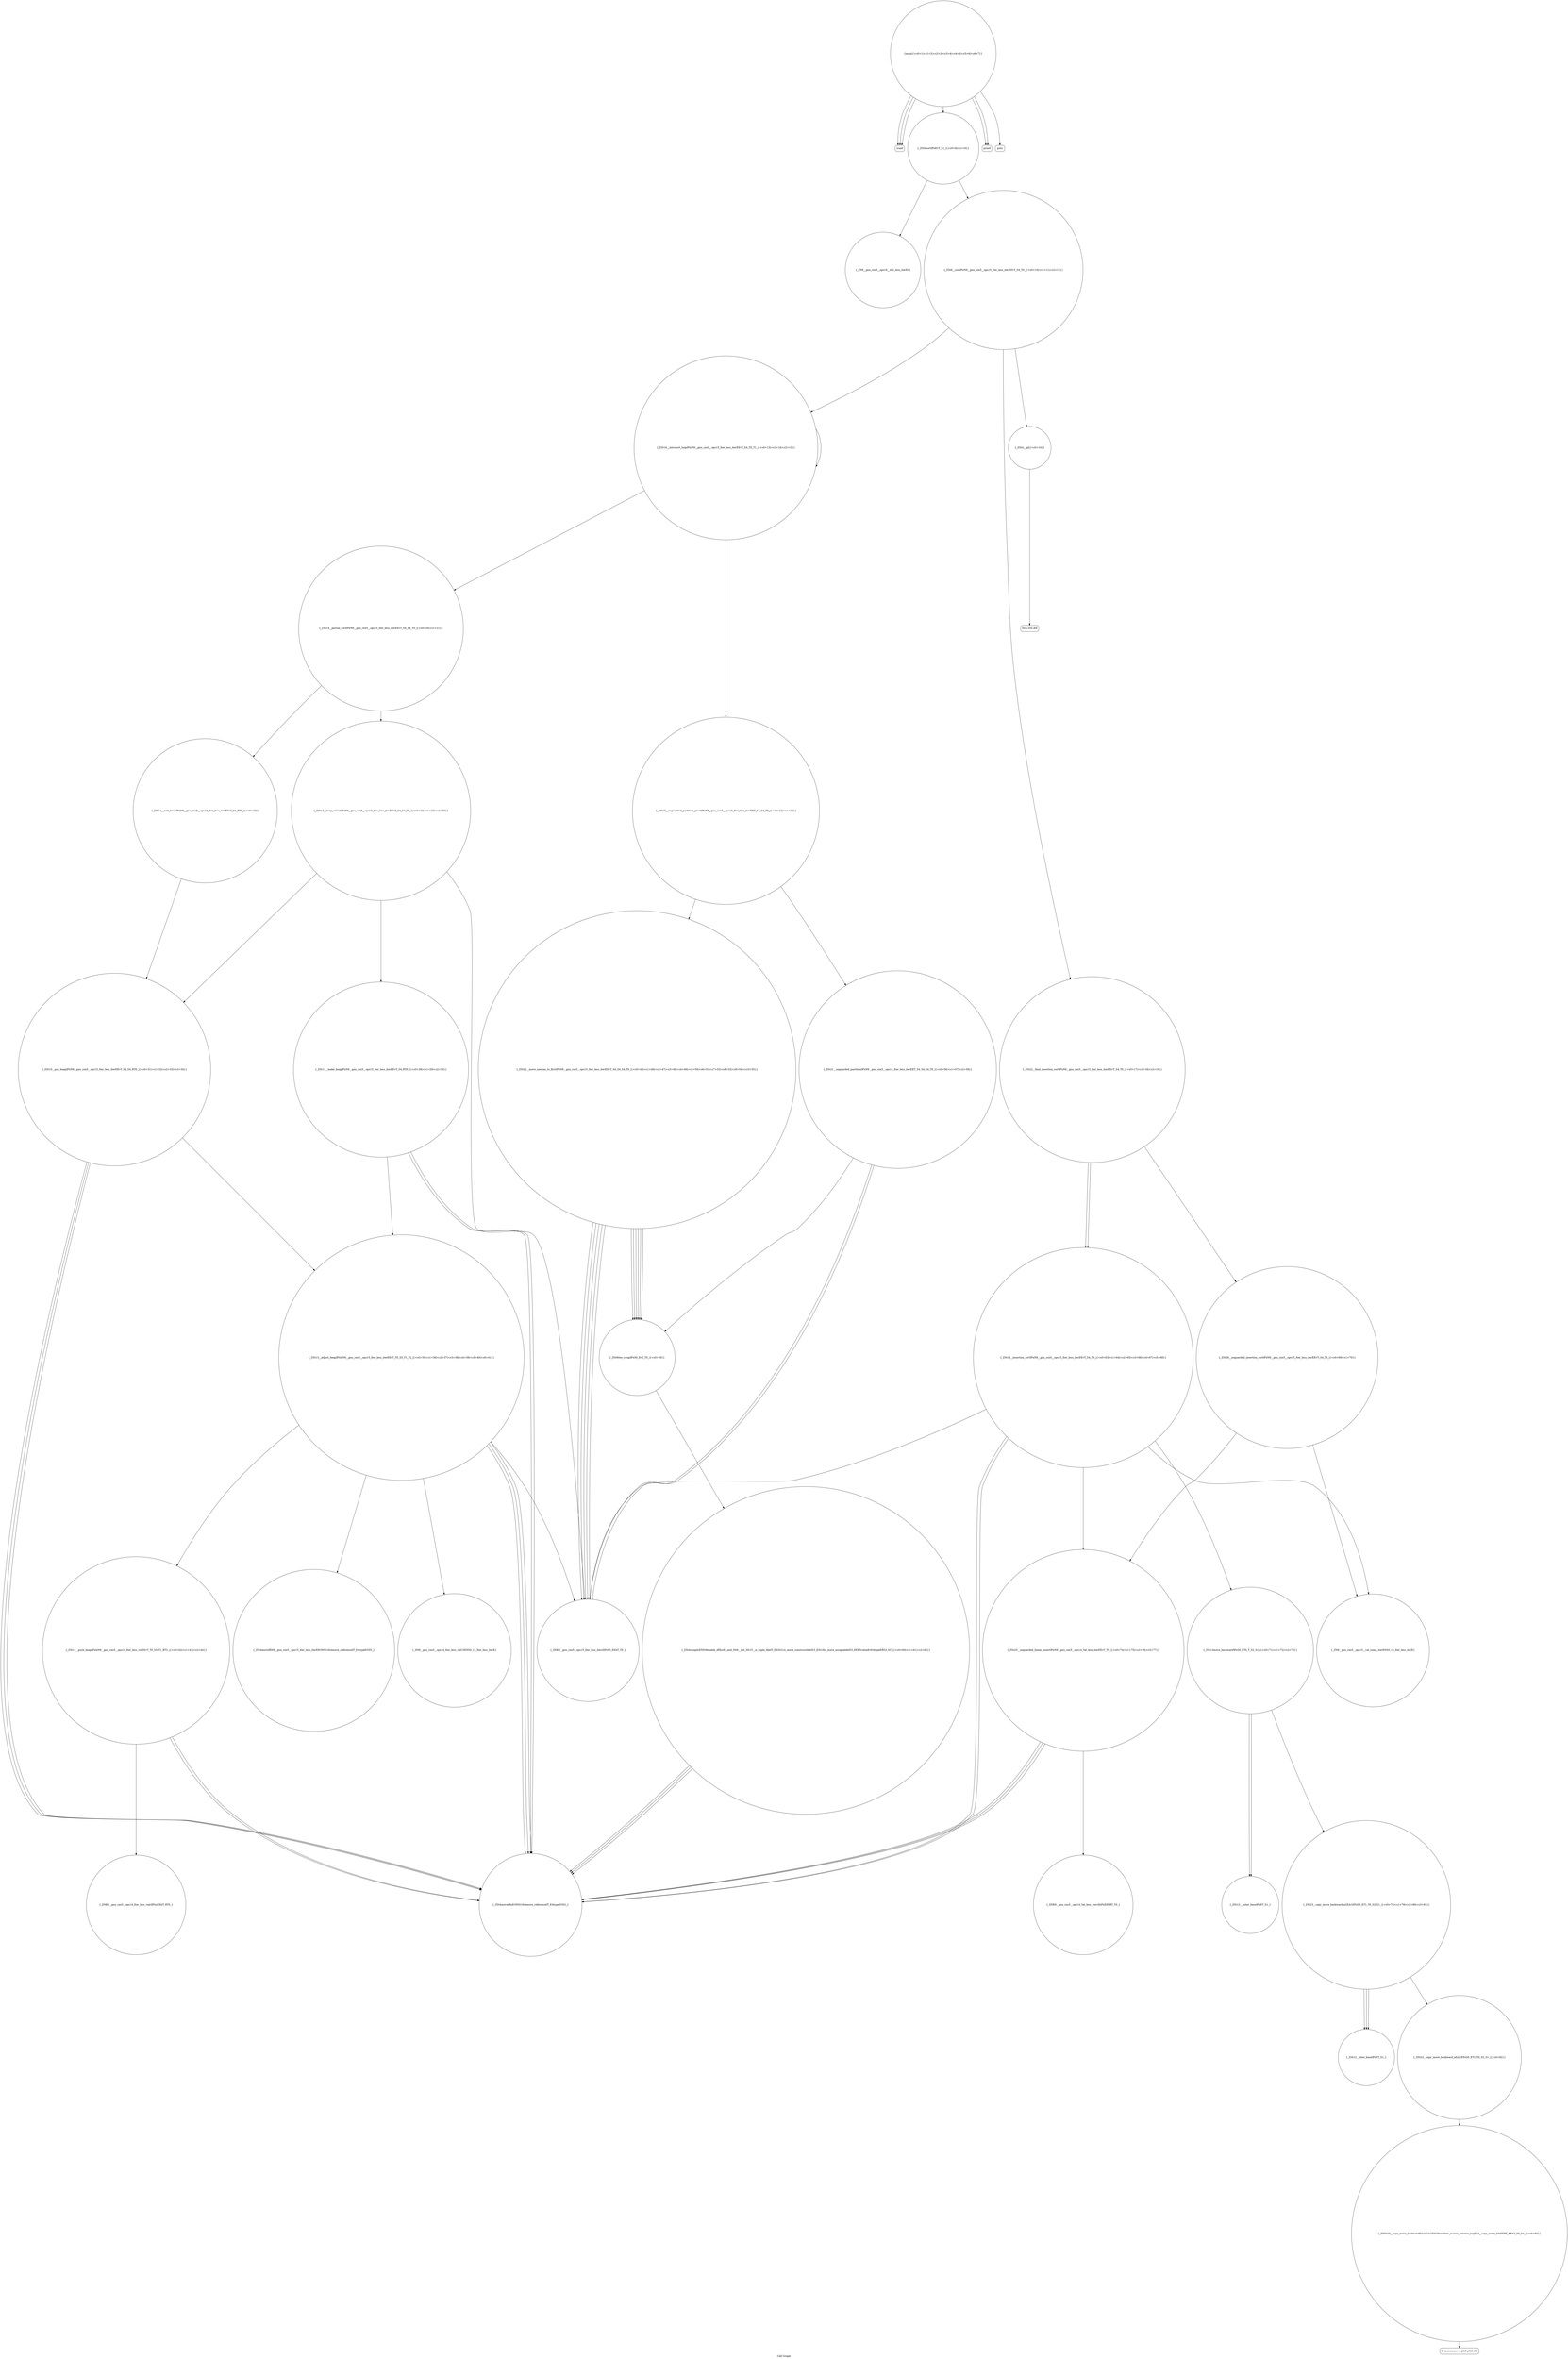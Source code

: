 digraph "Call Graph" {
	label="Call Graph";

	Node0x55ccf9417250 [shape=record,shape=circle,label="{main|{<s0>1|<s1>2|<s2>3|<s3>4|<s4>5|<s5>6|<s6>7}}"];
	Node0x55ccf9417250:s0 -> Node0x55ccf94176e0[color=black];
	Node0x55ccf9417250:s1 -> Node0x55ccf94176e0[color=black];
	Node0x55ccf9417250:s2 -> Node0x55ccf94176e0[color=black];
	Node0x55ccf9417250:s3 -> Node0x55ccf9417760[color=black];
	Node0x55ccf9417250:s4 -> Node0x55ccf94177e0[color=black];
	Node0x55ccf9417250:s5 -> Node0x55ccf9417860[color=black];
	Node0x55ccf9417250:s6 -> Node0x55ccf94177e0[color=black];
	Node0x55ccf9418360 [shape=record,shape=circle,label="{_ZSt4swapIxENSt9enable_ifIXsr6__and_ISt6__not_ISt15__is_tuple_likeIT_EESt21is_move_constructibleIS3_ESt18is_move_assignableIS3_EEE5valueEvE4typeERS3_SC_|{<s0>60|<s1>61|<s2>62}}"];
	Node0x55ccf9418360:s0 -> Node0x55ccf9417ee0[color=black];
	Node0x55ccf9418360:s1 -> Node0x55ccf9417ee0[color=black];
	Node0x55ccf9418360:s2 -> Node0x55ccf9417ee0[color=black];
	Node0x55ccf94179e0 [shape=record,shape=circle,label="{_ZSt16__introsort_loopIPxlN9__gnu_cxx5__ops15_Iter_less_iterEEvT_S4_T0_T1_|{<s0>13|<s1>14|<s2>15}}"];
	Node0x55ccf94179e0:s0 -> Node0x55ccf9417b60[color=black];
	Node0x55ccf94179e0:s1 -> Node0x55ccf9417be0[color=black];
	Node0x55ccf94179e0:s2 -> Node0x55ccf94179e0[color=black];
	Node0x55ccf94186e0 [shape=record,shape=circle,label="{_ZSt23__copy_move_backward_a2ILb1EPxS0_ET1_T0_S2_S1_|{<s0>78|<s1>79|<s2>80|<s3>81}}"];
	Node0x55ccf94186e0:s0 -> Node0x55ccf9418860[color=black];
	Node0x55ccf94186e0:s1 -> Node0x55ccf9418860[color=black];
	Node0x55ccf94186e0:s2 -> Node0x55ccf9418860[color=black];
	Node0x55ccf94186e0:s3 -> Node0x55ccf94187e0[color=black];
	Node0x55ccf9417d60 [shape=record,shape=circle,label="{_ZSt11__make_heapIPxN9__gnu_cxx5__ops15_Iter_less_iterEEvT_S4_RT0_|{<s0>28|<s1>29|<s2>30}}"];
	Node0x55ccf9417d60:s0 -> Node0x55ccf9417ee0[color=black];
	Node0x55ccf9417d60:s1 -> Node0x55ccf9417ee0[color=black];
	Node0x55ccf9417d60:s2 -> Node0x55ccf9417f60[color=black];
	Node0x55ccf94180e0 [shape=record,shape=circle,label="{_ZSt11__push_heapIPxlxN9__gnu_cxx5__ops14_Iter_less_valEEvT_T0_S5_T1_RT2_|{<s0>42|<s1>43|<s2>44}}"];
	Node0x55ccf94180e0:s0 -> Node0x55ccf9418160[color=black];
	Node0x55ccf94180e0:s1 -> Node0x55ccf9417ee0[color=black];
	Node0x55ccf94180e0:s2 -> Node0x55ccf9417ee0[color=black];
	Node0x55ccf9417760 [shape=record,shape=circle,label="{_ZSt4sortIPxEvT_S1_|{<s0>8|<s1>9}}"];
	Node0x55ccf9417760:s0 -> Node0x55ccf9417960[color=black];
	Node0x55ccf9417760:s1 -> Node0x55ccf94178e0[color=black];
	Node0x55ccf9418460 [shape=record,shape=circle,label="{_ZSt16__insertion_sortIPxN9__gnu_cxx5__ops15_Iter_less_iterEEvT_S4_T0_|{<s0>63|<s1>64|<s2>65|<s3>66|<s4>67|<s5>68}}"];
	Node0x55ccf9418460:s0 -> Node0x55ccf9417de0[color=black];
	Node0x55ccf9418460:s1 -> Node0x55ccf9417ee0[color=black];
	Node0x55ccf9418460:s2 -> Node0x55ccf9418560[color=black];
	Node0x55ccf9418460:s3 -> Node0x55ccf9417ee0[color=black];
	Node0x55ccf9418460:s4 -> Node0x55ccf9418660[color=black];
	Node0x55ccf9418460:s5 -> Node0x55ccf94185e0[color=black];
	Node0x55ccf9417ae0 [shape=record,shape=circle,label="{_ZSt22__final_insertion_sortIPxN9__gnu_cxx5__ops15_Iter_less_iterEEvT_S4_T0_|{<s0>17|<s1>18|<s2>19}}"];
	Node0x55ccf9417ae0:s0 -> Node0x55ccf9418460[color=black];
	Node0x55ccf9417ae0:s1 -> Node0x55ccf94184e0[color=black];
	Node0x55ccf9417ae0:s2 -> Node0x55ccf9418460[color=black];
	Node0x55ccf94187e0 [shape=record,shape=circle,label="{_ZSt22__copy_move_backward_aILb1EPxS0_ET1_T0_S2_S1_|{<s0>82}}"];
	Node0x55ccf94187e0:s0 -> Node0x55ccf94188e0[color=black];
	Node0x55ccf9417e60 [shape=record,shape=circle,label="{_ZSt10__pop_heapIPxN9__gnu_cxx5__ops15_Iter_less_iterEEvT_S4_S4_RT0_|{<s0>31|<s1>32|<s2>33|<s3>34}}"];
	Node0x55ccf9417e60:s0 -> Node0x55ccf9417ee0[color=black];
	Node0x55ccf9417e60:s1 -> Node0x55ccf9417ee0[color=black];
	Node0x55ccf9417e60:s2 -> Node0x55ccf9417ee0[color=black];
	Node0x55ccf9417e60:s3 -> Node0x55ccf9417f60[color=black];
	Node0x55ccf94181e0 [shape=record,shape=circle,label="{_ZSt22__move_median_to_firstIPxN9__gnu_cxx5__ops15_Iter_less_iterEEvT_S4_S4_S4_T0_|{<s0>45|<s1>46|<s2>47|<s3>48|<s4>49|<s5>50|<s6>51|<s7>52|<s8>53|<s9>54|<s10>55}}"];
	Node0x55ccf94181e0:s0 -> Node0x55ccf9417de0[color=black];
	Node0x55ccf94181e0:s1 -> Node0x55ccf9417de0[color=black];
	Node0x55ccf94181e0:s2 -> Node0x55ccf94182e0[color=black];
	Node0x55ccf94181e0:s3 -> Node0x55ccf9417de0[color=black];
	Node0x55ccf94181e0:s4 -> Node0x55ccf94182e0[color=black];
	Node0x55ccf94181e0:s5 -> Node0x55ccf94182e0[color=black];
	Node0x55ccf94181e0:s6 -> Node0x55ccf9417de0[color=black];
	Node0x55ccf94181e0:s7 -> Node0x55ccf94182e0[color=black];
	Node0x55ccf94181e0:s8 -> Node0x55ccf9417de0[color=black];
	Node0x55ccf94181e0:s9 -> Node0x55ccf94182e0[color=black];
	Node0x55ccf94181e0:s10 -> Node0x55ccf94182e0[color=black];
	Node0x55ccf9417860 [shape=record,shape=Mrecord,label="{puts}"];
	Node0x55ccf9418560 [shape=record,shape=circle,label="{_ZSt13move_backwardIPxS0_ET0_T_S2_S1_|{<s0>71|<s1>72|<s2>73}}"];
	Node0x55ccf9418560:s0 -> Node0x55ccf9418760[color=black];
	Node0x55ccf9418560:s1 -> Node0x55ccf9418760[color=black];
	Node0x55ccf9418560:s2 -> Node0x55ccf94186e0[color=black];
	Node0x55ccf9417be0 [shape=record,shape=circle,label="{_ZSt27__unguarded_partition_pivotIPxN9__gnu_cxx5__ops15_Iter_less_iterEET_S4_S4_T0_|{<s0>22|<s1>23}}"];
	Node0x55ccf9417be0:s0 -> Node0x55ccf94181e0[color=black];
	Node0x55ccf9417be0:s1 -> Node0x55ccf9418260[color=black];
	Node0x55ccf94188e0 [shape=record,shape=circle,label="{_ZNSt20__copy_move_backwardILb1ELb1ESt26random_access_iterator_tagE13__copy_move_bIxEEPT_PKS3_S6_S4_|{<s0>83}}"];
	Node0x55ccf94188e0:s0 -> Node0x55ccf9418960[color=black];
	Node0x55ccf9417f60 [shape=record,shape=circle,label="{_ZSt13__adjust_heapIPxlxN9__gnu_cxx5__ops15_Iter_less_iterEEvT_T0_S5_T1_T2_|{<s0>35|<s1>36|<s2>37|<s3>38|<s4>39|<s5>40|<s6>41}}"];
	Node0x55ccf9417f60:s0 -> Node0x55ccf9417de0[color=black];
	Node0x55ccf9417f60:s1 -> Node0x55ccf9417ee0[color=black];
	Node0x55ccf9417f60:s2 -> Node0x55ccf9417ee0[color=black];
	Node0x55ccf9417f60:s3 -> Node0x55ccf9417fe0[color=black];
	Node0x55ccf9417f60:s4 -> Node0x55ccf9418060[color=black];
	Node0x55ccf9417f60:s5 -> Node0x55ccf9417ee0[color=black];
	Node0x55ccf9417f60:s6 -> Node0x55ccf94180e0[color=black];
	Node0x55ccf94182e0 [shape=record,shape=circle,label="{_ZSt9iter_swapIPxS0_EvT_T0_|{<s0>59}}"];
	Node0x55ccf94182e0:s0 -> Node0x55ccf9418360[color=black];
	Node0x55ccf9417960 [shape=record,shape=circle,label="{_ZN9__gnu_cxx5__ops16__iter_less_iterEv}"];
	Node0x55ccf9418660 [shape=record,shape=circle,label="{_ZN9__gnu_cxx5__ops15__val_comp_iterENS0_15_Iter_less_iterE}"];
	Node0x55ccf9417ce0 [shape=record,shape=circle,label="{_ZSt11__sort_heapIPxN9__gnu_cxx5__ops15_Iter_less_iterEEvT_S4_RT0_|{<s0>27}}"];
	Node0x55ccf9417ce0:s0 -> Node0x55ccf9417e60[color=black];
	Node0x55ccf94189e0 [shape=record,shape=circle,label="{_ZNK9__gnu_cxx5__ops14_Val_less_iterclIxPxEEbRT_T0_}"];
	Node0x55ccf9418060 [shape=record,shape=circle,label="{_ZN9__gnu_cxx5__ops14_Iter_less_valC2ENS0_15_Iter_less_iterE}"];
	Node0x55ccf94176e0 [shape=record,shape=Mrecord,label="{scanf}"];
	Node0x55ccf94183e0 [shape=record,shape=Mrecord,label="{llvm.ctlz.i64}"];
	Node0x55ccf9417a60 [shape=record,shape=circle,label="{_ZSt4__lgl|{<s0>16}}"];
	Node0x55ccf9417a60:s0 -> Node0x55ccf94183e0[color=black];
	Node0x55ccf9418760 [shape=record,shape=circle,label="{_ZSt12__miter_baseIPxET_S1_}"];
	Node0x55ccf9417de0 [shape=record,shape=circle,label="{_ZNK9__gnu_cxx5__ops15_Iter_less_iterclIPxS3_EEbT_T0_}"];
	Node0x55ccf9418160 [shape=record,shape=circle,label="{_ZNK9__gnu_cxx5__ops14_Iter_less_valclIPxxEEbT_RT0_}"];
	Node0x55ccf94177e0 [shape=record,shape=Mrecord,label="{printf}"];
	Node0x55ccf94184e0 [shape=record,shape=circle,label="{_ZSt26__unguarded_insertion_sortIPxN9__gnu_cxx5__ops15_Iter_less_iterEEvT_S4_T0_|{<s0>69|<s1>70}}"];
	Node0x55ccf94184e0:s0 -> Node0x55ccf9418660[color=black];
	Node0x55ccf94184e0:s1 -> Node0x55ccf94185e0[color=black];
	Node0x55ccf9417b60 [shape=record,shape=circle,label="{_ZSt14__partial_sortIPxN9__gnu_cxx5__ops15_Iter_less_iterEEvT_S4_S4_T0_|{<s0>20|<s1>21}}"];
	Node0x55ccf9417b60:s0 -> Node0x55ccf9417c60[color=black];
	Node0x55ccf9417b60:s1 -> Node0x55ccf9417ce0[color=black];
	Node0x55ccf9418860 [shape=record,shape=circle,label="{_ZSt12__niter_baseIPxET_S1_}"];
	Node0x55ccf9417ee0 [shape=record,shape=circle,label="{_ZSt4moveIRxEONSt16remove_referenceIT_E4typeEOS2_}"];
	Node0x55ccf9418260 [shape=record,shape=circle,label="{_ZSt21__unguarded_partitionIPxN9__gnu_cxx5__ops15_Iter_less_iterEET_S4_S4_S4_T0_|{<s0>56|<s1>57|<s2>58}}"];
	Node0x55ccf9418260:s0 -> Node0x55ccf9417de0[color=black];
	Node0x55ccf9418260:s1 -> Node0x55ccf9417de0[color=black];
	Node0x55ccf9418260:s2 -> Node0x55ccf94182e0[color=black];
	Node0x55ccf94178e0 [shape=record,shape=circle,label="{_ZSt6__sortIPxN9__gnu_cxx5__ops15_Iter_less_iterEEvT_S4_T0_|{<s0>10|<s1>11|<s2>12}}"];
	Node0x55ccf94178e0:s0 -> Node0x55ccf9417a60[color=black];
	Node0x55ccf94178e0:s1 -> Node0x55ccf94179e0[color=black];
	Node0x55ccf94178e0:s2 -> Node0x55ccf9417ae0[color=black];
	Node0x55ccf94185e0 [shape=record,shape=circle,label="{_ZSt25__unguarded_linear_insertIPxN9__gnu_cxx5__ops14_Val_less_iterEEvT_T0_|{<s0>74|<s1>75|<s2>76|<s3>77}}"];
	Node0x55ccf94185e0:s0 -> Node0x55ccf9417ee0[color=black];
	Node0x55ccf94185e0:s1 -> Node0x55ccf94189e0[color=black];
	Node0x55ccf94185e0:s2 -> Node0x55ccf9417ee0[color=black];
	Node0x55ccf94185e0:s3 -> Node0x55ccf9417ee0[color=black];
	Node0x55ccf9417c60 [shape=record,shape=circle,label="{_ZSt13__heap_selectIPxN9__gnu_cxx5__ops15_Iter_less_iterEEvT_S4_S4_T0_|{<s0>24|<s1>25|<s2>26}}"];
	Node0x55ccf9417c60:s0 -> Node0x55ccf9417d60[color=black];
	Node0x55ccf9417c60:s1 -> Node0x55ccf9417de0[color=black];
	Node0x55ccf9417c60:s2 -> Node0x55ccf9417e60[color=black];
	Node0x55ccf9418960 [shape=record,shape=Mrecord,label="{llvm.memmove.p0i8.p0i8.i64}"];
	Node0x55ccf9417fe0 [shape=record,shape=circle,label="{_ZSt4moveIRN9__gnu_cxx5__ops15_Iter_less_iterEEONSt16remove_referenceIT_E4typeEOS5_}"];
}
